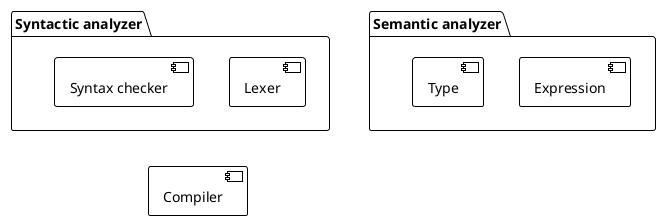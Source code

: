 @startuml
!theme plain
package "Syntactic analyzer" {
    [Lexer]
    [Syntax checker]
}
package "Semantic analyzer" {
    [Expression]
    [Type]
}
[Compiler]
"Syntactic analyzer" -[hidden]- [Compiler]
"Semantic analyzer" -[hidden]- [Compiler]
@enduml

